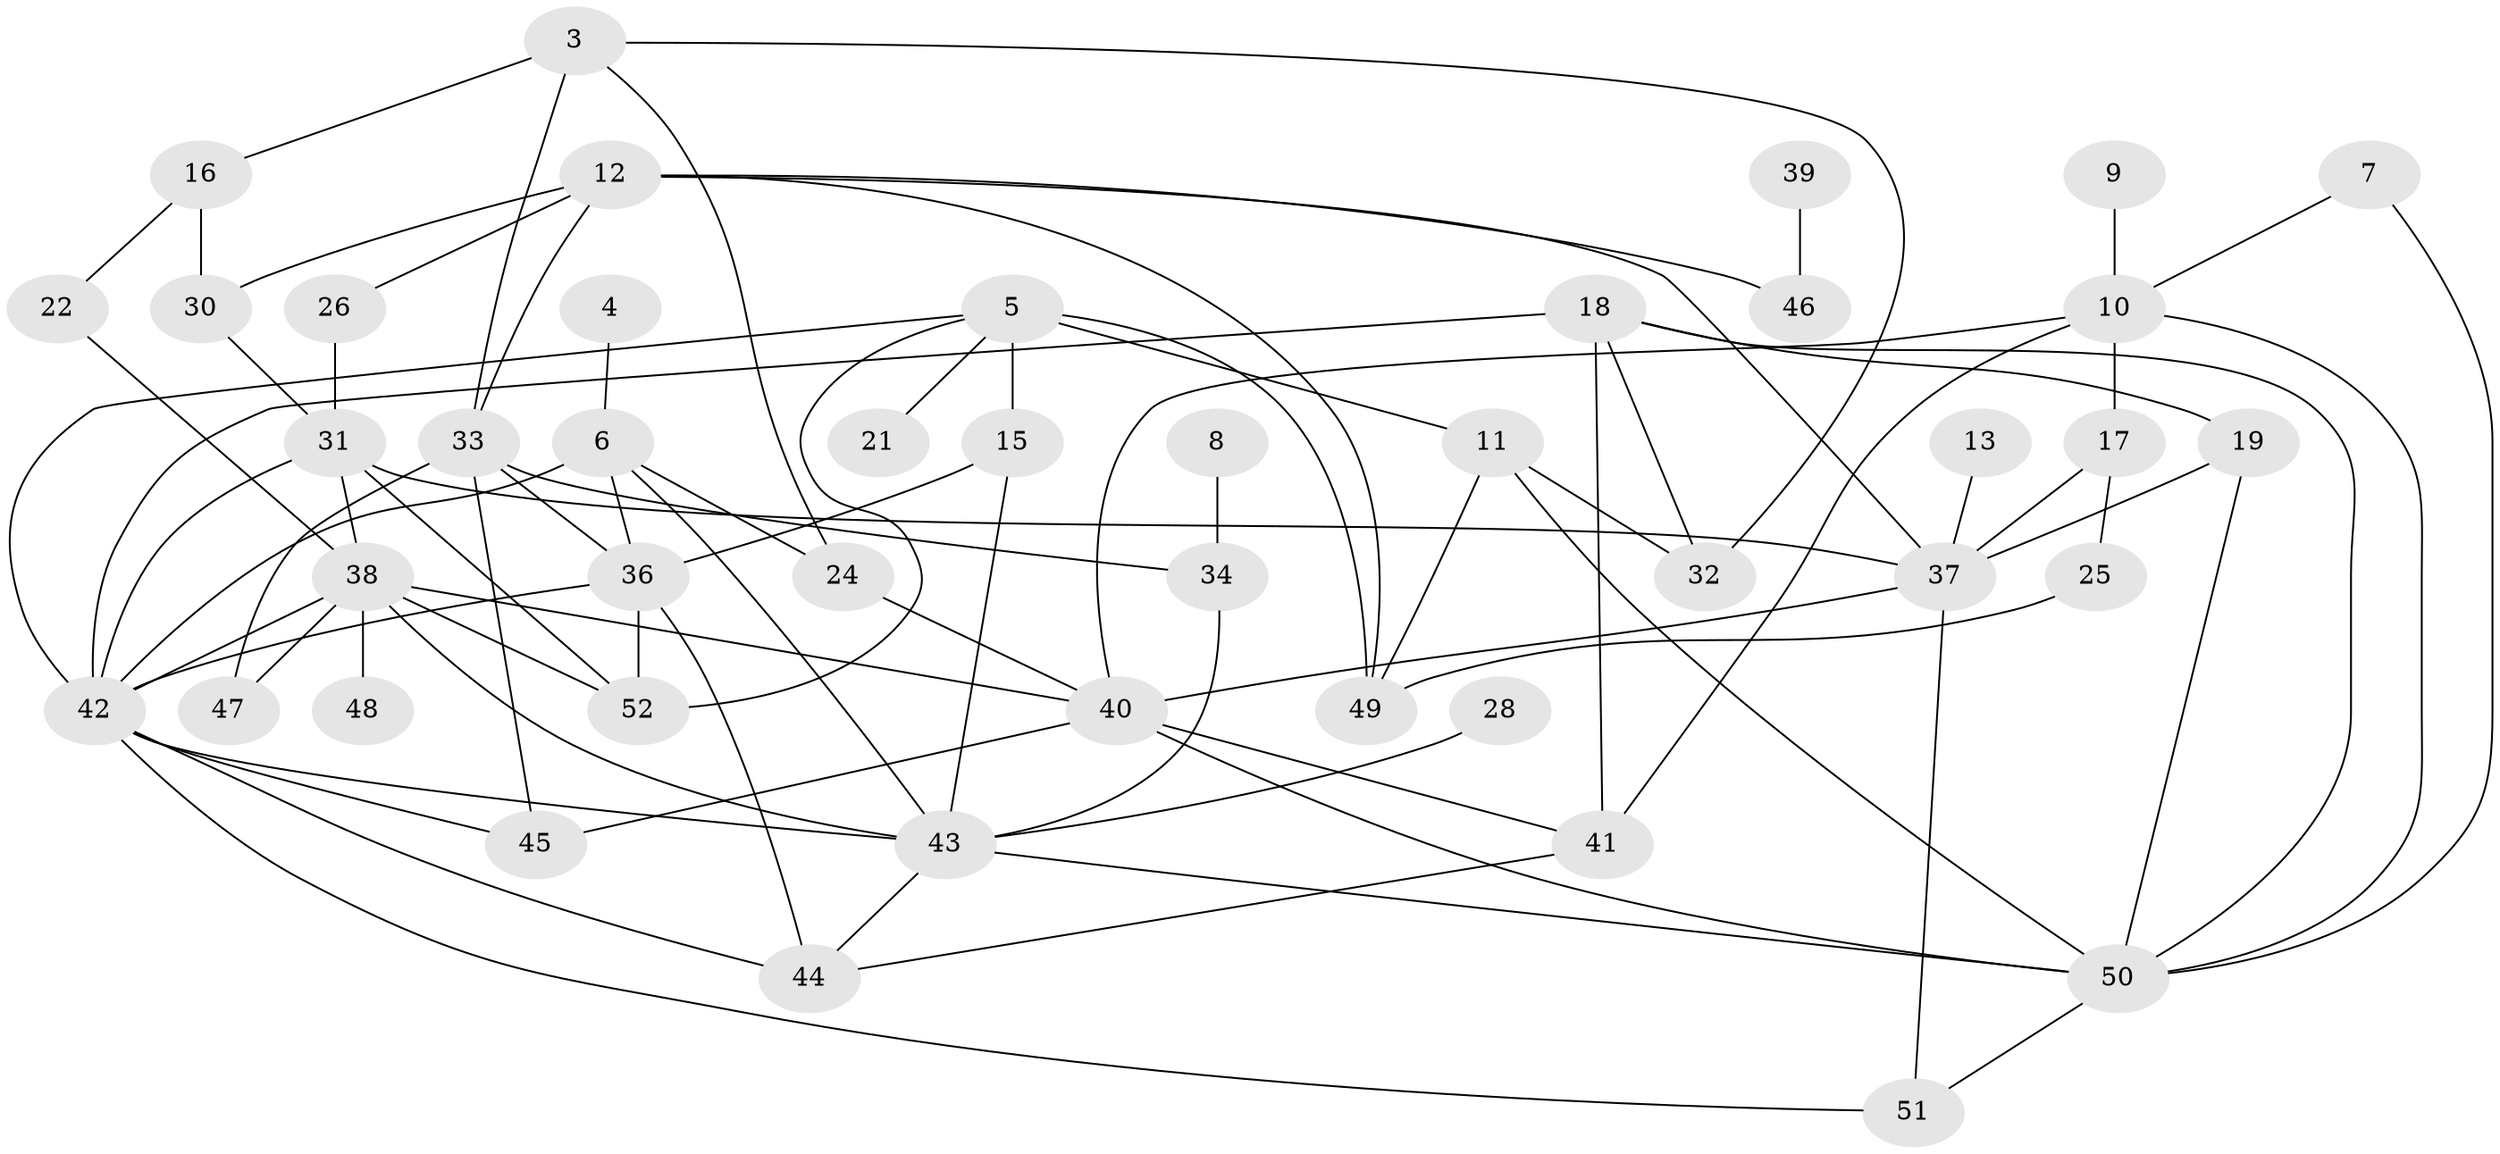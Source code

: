 // original degree distribution, {0: 0.07692307692307693, 2: 0.25, 4: 0.15384615384615385, 1: 0.14423076923076922, 3: 0.25, 6: 0.057692307692307696, 5: 0.057692307692307696, 7: 0.009615384615384616}
// Generated by graph-tools (version 1.1) at 2025/25/03/09/25 03:25:16]
// undirected, 44 vertices, 84 edges
graph export_dot {
graph [start="1"]
  node [color=gray90,style=filled];
  3;
  4;
  5;
  6;
  7;
  8;
  9;
  10;
  11;
  12;
  13;
  15;
  16;
  17;
  18;
  19;
  21;
  22;
  24;
  25;
  26;
  28;
  30;
  31;
  32;
  33;
  34;
  36;
  37;
  38;
  39;
  40;
  41;
  42;
  43;
  44;
  45;
  46;
  47;
  48;
  49;
  50;
  51;
  52;
  3 -- 16 [weight=1.0];
  3 -- 24 [weight=1.0];
  3 -- 32 [weight=1.0];
  3 -- 33 [weight=1.0];
  4 -- 6 [weight=1.0];
  5 -- 11 [weight=1.0];
  5 -- 15 [weight=1.0];
  5 -- 21 [weight=1.0];
  5 -- 42 [weight=1.0];
  5 -- 49 [weight=2.0];
  5 -- 52 [weight=1.0];
  6 -- 24 [weight=1.0];
  6 -- 36 [weight=1.0];
  6 -- 42 [weight=1.0];
  6 -- 43 [weight=1.0];
  7 -- 10 [weight=1.0];
  7 -- 50 [weight=1.0];
  8 -- 34 [weight=1.0];
  9 -- 10 [weight=1.0];
  10 -- 17 [weight=1.0];
  10 -- 40 [weight=1.0];
  10 -- 41 [weight=1.0];
  10 -- 50 [weight=1.0];
  11 -- 32 [weight=1.0];
  11 -- 49 [weight=1.0];
  11 -- 50 [weight=1.0];
  12 -- 26 [weight=1.0];
  12 -- 30 [weight=1.0];
  12 -- 33 [weight=1.0];
  12 -- 37 [weight=1.0];
  12 -- 46 [weight=1.0];
  12 -- 49 [weight=2.0];
  13 -- 37 [weight=1.0];
  15 -- 36 [weight=1.0];
  15 -- 43 [weight=1.0];
  16 -- 22 [weight=1.0];
  16 -- 30 [weight=1.0];
  17 -- 25 [weight=1.0];
  17 -- 37 [weight=1.0];
  18 -- 19 [weight=1.0];
  18 -- 32 [weight=1.0];
  18 -- 41 [weight=2.0];
  18 -- 42 [weight=1.0];
  18 -- 50 [weight=1.0];
  19 -- 37 [weight=1.0];
  19 -- 50 [weight=1.0];
  22 -- 38 [weight=1.0];
  24 -- 40 [weight=1.0];
  25 -- 49 [weight=1.0];
  26 -- 31 [weight=1.0];
  28 -- 43 [weight=1.0];
  30 -- 31 [weight=1.0];
  31 -- 37 [weight=1.0];
  31 -- 38 [weight=1.0];
  31 -- 42 [weight=1.0];
  31 -- 52 [weight=2.0];
  33 -- 34 [weight=1.0];
  33 -- 36 [weight=1.0];
  33 -- 45 [weight=1.0];
  33 -- 47 [weight=1.0];
  34 -- 43 [weight=1.0];
  36 -- 42 [weight=2.0];
  36 -- 44 [weight=1.0];
  36 -- 52 [weight=1.0];
  37 -- 40 [weight=1.0];
  37 -- 51 [weight=1.0];
  38 -- 40 [weight=1.0];
  38 -- 42 [weight=1.0];
  38 -- 43 [weight=1.0];
  38 -- 47 [weight=1.0];
  38 -- 48 [weight=1.0];
  38 -- 52 [weight=1.0];
  39 -- 46 [weight=1.0];
  40 -- 41 [weight=1.0];
  40 -- 45 [weight=1.0];
  40 -- 50 [weight=1.0];
  41 -- 44 [weight=1.0];
  42 -- 43 [weight=1.0];
  42 -- 44 [weight=1.0];
  42 -- 45 [weight=1.0];
  42 -- 51 [weight=1.0];
  43 -- 44 [weight=1.0];
  43 -- 50 [weight=1.0];
  50 -- 51 [weight=1.0];
}
